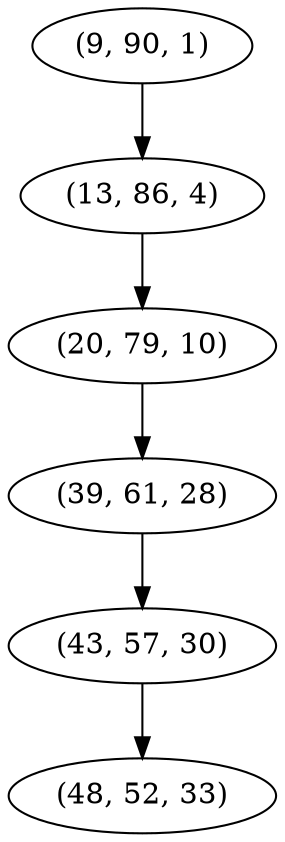 digraph tree {
    "(9, 90, 1)";
    "(13, 86, 4)";
    "(20, 79, 10)";
    "(39, 61, 28)";
    "(43, 57, 30)";
    "(48, 52, 33)";
    "(9, 90, 1)" -> "(13, 86, 4)";
    "(13, 86, 4)" -> "(20, 79, 10)";
    "(20, 79, 10)" -> "(39, 61, 28)";
    "(39, 61, 28)" -> "(43, 57, 30)";
    "(43, 57, 30)" -> "(48, 52, 33)";
}
